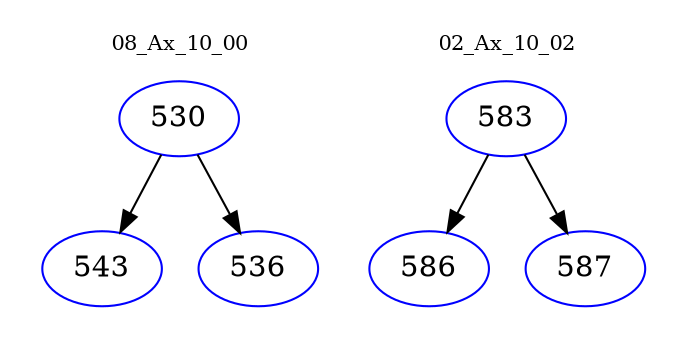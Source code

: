 digraph{
subgraph cluster_0 {
color = white
label = "08_Ax_10_00";
fontsize=10;
T0_530 [label="530", color="blue"]
T0_530 -> T0_543 [color="black"]
T0_543 [label="543", color="blue"]
T0_530 -> T0_536 [color="black"]
T0_536 [label="536", color="blue"]
}
subgraph cluster_1 {
color = white
label = "02_Ax_10_02";
fontsize=10;
T1_583 [label="583", color="blue"]
T1_583 -> T1_586 [color="black"]
T1_586 [label="586", color="blue"]
T1_583 -> T1_587 [color="black"]
T1_587 [label="587", color="blue"]
}
}
